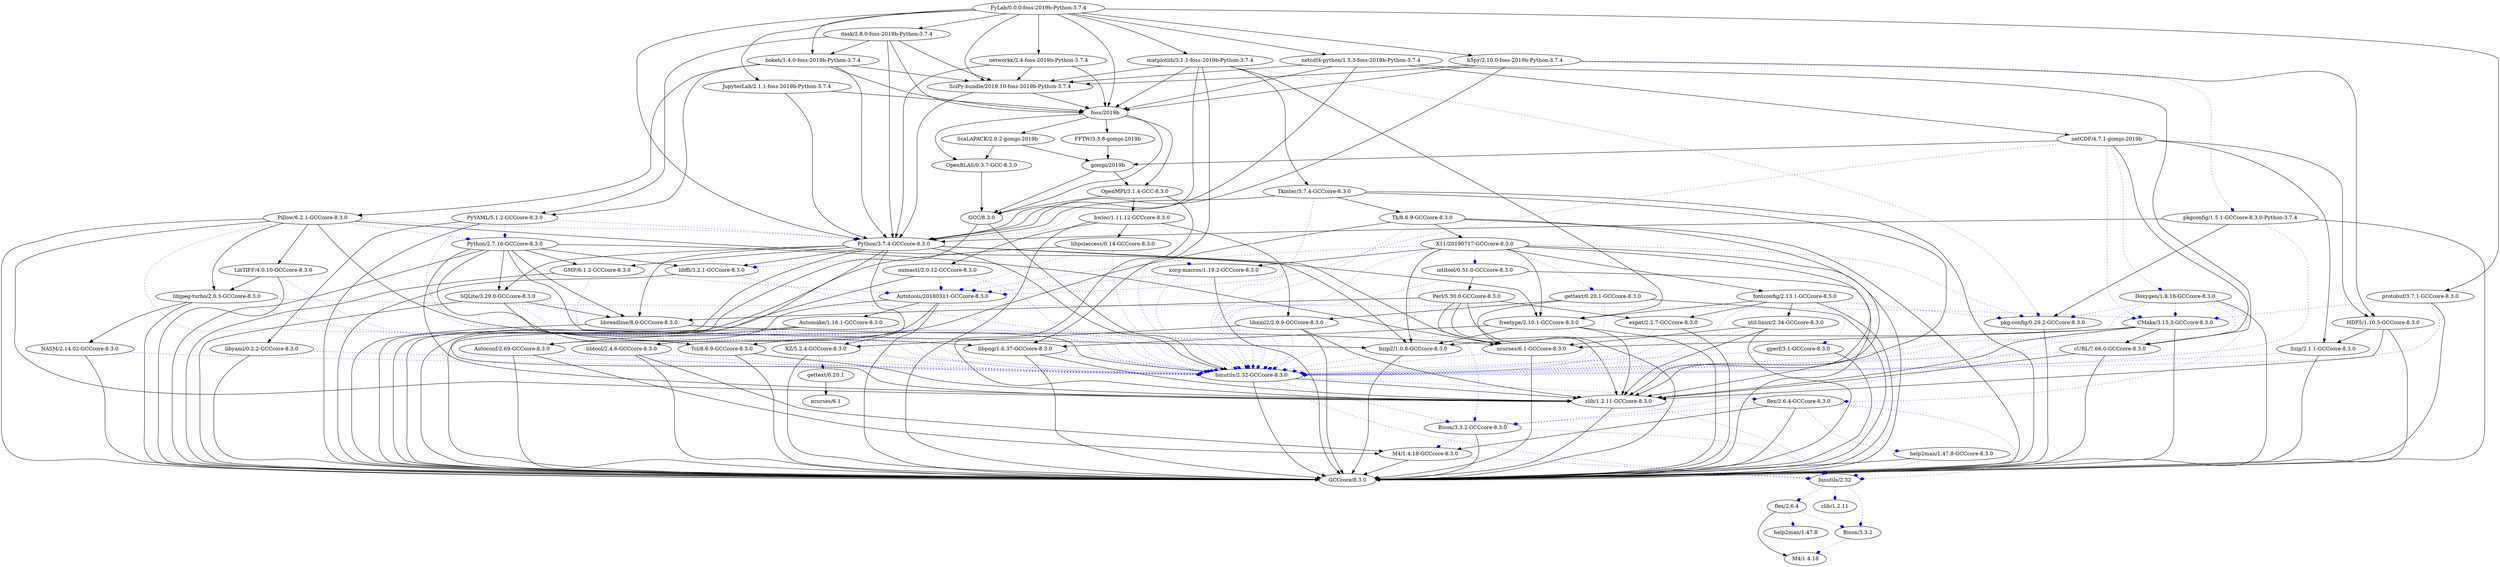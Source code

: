 digraph graphname {
"Automake/1.16.1-GCCcore-8.3.0";
"OpenBLAS/0.3.7-GCC-8.3.0";
"LibTIFF/4.0.10-GCCcore-8.3.0";
"libreadline/8.0-GCCcore-8.3.0";
"libffi/3.2.1-GCCcore-8.3.0";
"CMake/3.15.3-GCCcore-8.3.0";
"libjpeg-turbo/2.0.3-GCCcore-8.3.0";
"GCCcore/8.3.0";
"Autoconf/2.69-GCCcore-8.3.0";
"gperf/3.1-GCCcore-8.3.0";
"ncurses/6.1-GCCcore-8.3.0";
"cURL/7.66.0-GCCcore-8.3.0";
"pkgconfig/1.5.1-GCCcore-8.3.0-Python-3.7.4";
"pkg-config/0.29.2-GCCcore-8.3.0";
"hwloc/1.11.12-GCCcore-8.3.0";
"Tkinter/3.7.4-GCCcore-8.3.0";
"Python/2.7.16-GCCcore-8.3.0";
"netCDF/4.7.1-gompi-2019b";
"netcdf4-python/1.5.3-foss-2019b-Python-3.7.4";
"XZ/5.2.4-GCCcore-8.3.0";
"libxml2/2.9.9-GCCcore-8.3.0";
"flex/2.6.4-GCCcore-8.3.0";
"binutils/2.32-GCCcore-8.3.0";
"libtool/2.4.6-GCCcore-8.3.0";
"help2man/1.47.8-GCCcore-8.3.0";
"fontconfig/2.13.1-GCCcore-8.3.0";
"help2man/1.47.8";
"libpciaccess/0.14-GCCcore-8.3.0";
"JupyterLab/2.1.1-foss-2019b-Python-3.7.4";
"libpng/1.6.37-GCCcore-8.3.0";
"SciPy-bundle/2019.10-foss-2019b-Python-3.7.4";
"NASM/2.14.02-GCCcore-8.3.0";
"GCC/8.3.0";
"libyaml/0.2.2-GCCcore-8.3.0";
"M4/1.4.18";
"freetype/2.10.1-GCCcore-8.3.0";
"PyYAML/5.1.2-GCCcore-8.3.0";
"dask/2.8.0-foss-2019b-Python-3.7.4";
"Autotools/20180311-GCCcore-8.3.0";
"ncurses/6.1";
"OpenMPI/3.1.4-GCC-8.3.0";
"numactl/2.0.12-GCCcore-8.3.0";
"Pillow/6.2.1-GCCcore-8.3.0";
"binutils/2.32";
"foss/2019b";
"util-linux/2.34-GCCcore-8.3.0";
"GMP/6.1.2-GCCcore-8.3.0";
"Perl/5.30.0-GCCcore-8.3.0";
"Python/3.7.4-GCCcore-8.3.0";
"Tk/8.6.9-GCCcore-8.3.0";
"Bison/3.3.2-GCCcore-8.3.0";
"gettext/0.20.1-GCCcore-8.3.0";
"X11/20190717-GCCcore-8.3.0";
"zlib/1.2.11-GCCcore-8.3.0";
"gompi/2019b";
"h5py/2.10.0-foss-2019b-Python-3.7.4";
"xorg-macros/1.19.2-GCCcore-8.3.0";
"ScaLAPACK/2.0.2-gompi-2019b";
"Bison/3.3.2";
"bokeh/1.4.0-foss-2019b-Python-3.7.4";
"FyLab/0.0.0-foss-2019b-Python-3.7.4";
"HDF5/1.10.5-GCCcore-8.3.0";
"matplotlib/3.1.1-foss-2019b-Python-3.7.4";
"networkx/2.4-foss-2019b-Python-3.7.4";
"expat/2.2.7-GCCcore-8.3.0";
"FFTW/3.3.8-gompi-2019b";
"protobuf/3.7.1-GCCcore-8.3.0";
"Doxygen/1.8.16-GCCcore-8.3.0";
"bzip2/1.0.8-GCCcore-8.3.0";
"Tcl/8.6.9-GCCcore-8.3.0";
"SQLite/3.29.0-GCCcore-8.3.0";
"gettext/0.20.1";
"intltool/0.51.0-GCCcore-8.3.0";
"Szip/2.1.1-GCCcore-8.3.0";
"M4/1.4.18-GCCcore-8.3.0";
"zlib/1.2.11";
"flex/2.6.4";
"Automake/1.16.1-GCCcore-8.3.0" -> "binutils/2.32-GCCcore-8.3.0"  [arrowhead=diamond, color=blue, style=dotted];
"Automake/1.16.1-GCCcore-8.3.0" -> "Autoconf/2.69-GCCcore-8.3.0";
"Automake/1.16.1-GCCcore-8.3.0" -> "GCCcore/8.3.0";
"OpenBLAS/0.3.7-GCC-8.3.0" -> "GCC/8.3.0";
"LibTIFF/4.0.10-GCCcore-8.3.0" -> "binutils/2.32-GCCcore-8.3.0"  [arrowhead=diamond, color=blue, style=dotted];
"LibTIFF/4.0.10-GCCcore-8.3.0" -> "libjpeg-turbo/2.0.3-GCCcore-8.3.0";
"LibTIFF/4.0.10-GCCcore-8.3.0" -> "GCCcore/8.3.0";
"libreadline/8.0-GCCcore-8.3.0" -> "binutils/2.32-GCCcore-8.3.0"  [arrowhead=diamond, color=blue, style=dotted];
"libreadline/8.0-GCCcore-8.3.0" -> "ncurses/6.1-GCCcore-8.3.0";
"libreadline/8.0-GCCcore-8.3.0" -> "GCCcore/8.3.0";
"libffi/3.2.1-GCCcore-8.3.0" -> "binutils/2.32-GCCcore-8.3.0"  [arrowhead=diamond, color=blue, style=dotted];
"libffi/3.2.1-GCCcore-8.3.0" -> "GCCcore/8.3.0";
"CMake/3.15.3-GCCcore-8.3.0" -> "binutils/2.32-GCCcore-8.3.0"  [arrowhead=diamond, color=blue, style=dotted];
"CMake/3.15.3-GCCcore-8.3.0" -> "ncurses/6.1-GCCcore-8.3.0";
"CMake/3.15.3-GCCcore-8.3.0" -> "zlib/1.2.11-GCCcore-8.3.0";
"CMake/3.15.3-GCCcore-8.3.0" -> "bzip2/1.0.8-GCCcore-8.3.0";
"CMake/3.15.3-GCCcore-8.3.0" -> "cURL/7.66.0-GCCcore-8.3.0";
"CMake/3.15.3-GCCcore-8.3.0" -> "GCCcore/8.3.0";
"libjpeg-turbo/2.0.3-GCCcore-8.3.0" -> "CMake/3.15.3-GCCcore-8.3.0"  [arrowhead=diamond, color=blue, style=dotted];
"libjpeg-turbo/2.0.3-GCCcore-8.3.0" -> "binutils/2.32-GCCcore-8.3.0"  [arrowhead=diamond, color=blue, style=dotted];
"libjpeg-turbo/2.0.3-GCCcore-8.3.0" -> "NASM/2.14.02-GCCcore-8.3.0";
"libjpeg-turbo/2.0.3-GCCcore-8.3.0" -> "GCCcore/8.3.0";
"Autoconf/2.69-GCCcore-8.3.0" -> "binutils/2.32-GCCcore-8.3.0"  [arrowhead=diamond, color=blue, style=dotted];
"Autoconf/2.69-GCCcore-8.3.0" -> "M4/1.4.18-GCCcore-8.3.0";
"Autoconf/2.69-GCCcore-8.3.0" -> "GCCcore/8.3.0";
"gperf/3.1-GCCcore-8.3.0" -> "binutils/2.32-GCCcore-8.3.0"  [arrowhead=diamond, color=blue, style=dotted];
"gperf/3.1-GCCcore-8.3.0" -> "GCCcore/8.3.0";
"ncurses/6.1-GCCcore-8.3.0" -> "binutils/2.32-GCCcore-8.3.0"  [arrowhead=diamond, color=blue, style=dotted];
"ncurses/6.1-GCCcore-8.3.0" -> "GCCcore/8.3.0";
"cURL/7.66.0-GCCcore-8.3.0" -> "binutils/2.32-GCCcore-8.3.0"  [arrowhead=diamond, color=blue, style=dotted];
"cURL/7.66.0-GCCcore-8.3.0" -> "zlib/1.2.11-GCCcore-8.3.0";
"cURL/7.66.0-GCCcore-8.3.0" -> "GCCcore/8.3.0";
"pkgconfig/1.5.1-GCCcore-8.3.0-Python-3.7.4" -> "binutils/2.32-GCCcore-8.3.0"  [arrowhead=diamond, color=blue, style=dotted];
"pkgconfig/1.5.1-GCCcore-8.3.0-Python-3.7.4" -> "Python/3.7.4-GCCcore-8.3.0";
"pkgconfig/1.5.1-GCCcore-8.3.0-Python-3.7.4" -> "pkg-config/0.29.2-GCCcore-8.3.0";
"pkgconfig/1.5.1-GCCcore-8.3.0-Python-3.7.4" -> "GCCcore/8.3.0";
"pkg-config/0.29.2-GCCcore-8.3.0" -> "binutils/2.32-GCCcore-8.3.0"  [arrowhead=diamond, color=blue, style=dotted];
"pkg-config/0.29.2-GCCcore-8.3.0" -> "GCCcore/8.3.0";
"hwloc/1.11.12-GCCcore-8.3.0" -> "binutils/2.32-GCCcore-8.3.0"  [arrowhead=diamond, color=blue, style=dotted];
"hwloc/1.11.12-GCCcore-8.3.0" -> "numactl/2.0.12-GCCcore-8.3.0";
"hwloc/1.11.12-GCCcore-8.3.0" -> "libxml2/2.9.9-GCCcore-8.3.0";
"hwloc/1.11.12-GCCcore-8.3.0" -> "libpciaccess/0.14-GCCcore-8.3.0";
"hwloc/1.11.12-GCCcore-8.3.0" -> "GCCcore/8.3.0";
"Tkinter/3.7.4-GCCcore-8.3.0" -> "binutils/2.32-GCCcore-8.3.0"  [arrowhead=diamond, color=blue, style=dotted];
"Tkinter/3.7.4-GCCcore-8.3.0" -> "libffi/3.2.1-GCCcore-8.3.0"  [arrowhead=diamond, color=blue, style=dotted];
"Tkinter/3.7.4-GCCcore-8.3.0" -> "Python/3.7.4-GCCcore-8.3.0";
"Tkinter/3.7.4-GCCcore-8.3.0" -> "Tk/8.6.9-GCCcore-8.3.0";
"Tkinter/3.7.4-GCCcore-8.3.0" -> "zlib/1.2.11-GCCcore-8.3.0";
"Tkinter/3.7.4-GCCcore-8.3.0" -> "GCCcore/8.3.0";
"Python/2.7.16-GCCcore-8.3.0" -> "binutils/2.32-GCCcore-8.3.0";
"Python/2.7.16-GCCcore-8.3.0" -> "bzip2/1.0.8-GCCcore-8.3.0";
"Python/2.7.16-GCCcore-8.3.0" -> "zlib/1.2.11-GCCcore-8.3.0";
"Python/2.7.16-GCCcore-8.3.0" -> "libreadline/8.0-GCCcore-8.3.0";
"Python/2.7.16-GCCcore-8.3.0" -> "ncurses/6.1-GCCcore-8.3.0";
"Python/2.7.16-GCCcore-8.3.0" -> "SQLite/3.29.0-GCCcore-8.3.0";
"Python/2.7.16-GCCcore-8.3.0" -> "GMP/6.1.2-GCCcore-8.3.0";
"Python/2.7.16-GCCcore-8.3.0" -> "libffi/3.2.1-GCCcore-8.3.0";
"Python/2.7.16-GCCcore-8.3.0" -> "GCCcore/8.3.0";
"netCDF/4.7.1-gompi-2019b" -> "Autotools/20180311-GCCcore-8.3.0"  [arrowhead=diamond, color=blue, style=dotted];
"netCDF/4.7.1-gompi-2019b" -> "CMake/3.15.3-GCCcore-8.3.0"  [arrowhead=diamond, color=blue, style=dotted];
"netCDF/4.7.1-gompi-2019b" -> "Doxygen/1.8.16-GCCcore-8.3.0"  [arrowhead=diamond, color=blue, style=dotted];
"netCDF/4.7.1-gompi-2019b" -> "HDF5/1.10.5-GCCcore-8.3.0";
"netCDF/4.7.1-gompi-2019b" -> "cURL/7.66.0-GCCcore-8.3.0";
"netCDF/4.7.1-gompi-2019b" -> "Szip/2.1.1-GCCcore-8.3.0";
"netCDF/4.7.1-gompi-2019b" -> "gompi/2019b";
"netcdf4-python/1.5.3-foss-2019b-Python-3.7.4" -> "Python/3.7.4-GCCcore-8.3.0";
"netcdf4-python/1.5.3-foss-2019b-Python-3.7.4" -> "SciPy-bundle/2019.10-foss-2019b-Python-3.7.4";
"netcdf4-python/1.5.3-foss-2019b-Python-3.7.4" -> "netCDF/4.7.1-gompi-2019b";
"netcdf4-python/1.5.3-foss-2019b-Python-3.7.4" -> "cURL/7.66.0-GCCcore-8.3.0";
"netcdf4-python/1.5.3-foss-2019b-Python-3.7.4" -> "foss/2019b";
"XZ/5.2.4-GCCcore-8.3.0" -> "gettext/0.20.1"  [arrowhead=diamond, color=blue, style=dotted];
"XZ/5.2.4-GCCcore-8.3.0" -> "binutils/2.32-GCCcore-8.3.0"  [arrowhead=diamond, color=blue, style=dotted];
"XZ/5.2.4-GCCcore-8.3.0" -> "GCCcore/8.3.0";
"libxml2/2.9.9-GCCcore-8.3.0" -> "binutils/2.32-GCCcore-8.3.0"  [arrowhead=diamond, color=blue, style=dotted];
"libxml2/2.9.9-GCCcore-8.3.0" -> "XZ/5.2.4-GCCcore-8.3.0";
"libxml2/2.9.9-GCCcore-8.3.0" -> "zlib/1.2.11-GCCcore-8.3.0";
"libxml2/2.9.9-GCCcore-8.3.0" -> "GCCcore/8.3.0";
"flex/2.6.4-GCCcore-8.3.0" -> "Bison/3.3.2-GCCcore-8.3.0"  [arrowhead=diamond, color=blue, style=dotted];
"flex/2.6.4-GCCcore-8.3.0" -> "help2man/1.47.8-GCCcore-8.3.0"  [arrowhead=diamond, color=blue, style=dotted];
"flex/2.6.4-GCCcore-8.3.0" -> "binutils/2.32"  [arrowhead=diamond, color=blue, style=dotted];
"flex/2.6.4-GCCcore-8.3.0" -> "M4/1.4.18-GCCcore-8.3.0";
"flex/2.6.4-GCCcore-8.3.0" -> "GCCcore/8.3.0";
"binutils/2.32-GCCcore-8.3.0" -> "flex/2.6.4-GCCcore-8.3.0"  [arrowhead=diamond, color=blue, style=dotted];
"binutils/2.32-GCCcore-8.3.0" -> "Bison/3.3.2-GCCcore-8.3.0"  [arrowhead=diamond, color=blue, style=dotted];
"binutils/2.32-GCCcore-8.3.0" -> "binutils/2.32"  [arrowhead=diamond, color=blue, style=dotted];
"binutils/2.32-GCCcore-8.3.0" -> "zlib/1.2.11-GCCcore-8.3.0";
"binutils/2.32-GCCcore-8.3.0" -> "GCCcore/8.3.0";
"libtool/2.4.6-GCCcore-8.3.0" -> "binutils/2.32-GCCcore-8.3.0"  [arrowhead=diamond, color=blue, style=dotted];
"libtool/2.4.6-GCCcore-8.3.0" -> "M4/1.4.18-GCCcore-8.3.0";
"libtool/2.4.6-GCCcore-8.3.0" -> "GCCcore/8.3.0";
"help2man/1.47.8-GCCcore-8.3.0" -> "binutils/2.32"  [arrowhead=diamond, color=blue, style=dotted];
"help2man/1.47.8-GCCcore-8.3.0" -> "GCCcore/8.3.0";
"fontconfig/2.13.1-GCCcore-8.3.0" -> "binutils/2.32-GCCcore-8.3.0"  [arrowhead=diamond, color=blue, style=dotted];
"fontconfig/2.13.1-GCCcore-8.3.0" -> "gperf/3.1-GCCcore-8.3.0"  [arrowhead=diamond, color=blue, style=dotted];
"fontconfig/2.13.1-GCCcore-8.3.0" -> "pkg-config/0.29.2-GCCcore-8.3.0"  [arrowhead=diamond, color=blue, style=dotted];
"fontconfig/2.13.1-GCCcore-8.3.0" -> "expat/2.2.7-GCCcore-8.3.0";
"fontconfig/2.13.1-GCCcore-8.3.0" -> "freetype/2.10.1-GCCcore-8.3.0";
"fontconfig/2.13.1-GCCcore-8.3.0" -> "util-linux/2.34-GCCcore-8.3.0";
"fontconfig/2.13.1-GCCcore-8.3.0" -> "GCCcore/8.3.0";
"libpciaccess/0.14-GCCcore-8.3.0" -> "binutils/2.32-GCCcore-8.3.0"  [arrowhead=diamond, color=blue, style=dotted];
"libpciaccess/0.14-GCCcore-8.3.0" -> "Autotools/20180311-GCCcore-8.3.0"  [arrowhead=diamond, color=blue, style=dotted];
"libpciaccess/0.14-GCCcore-8.3.0" -> "xorg-macros/1.19.2-GCCcore-8.3.0"  [arrowhead=diamond, color=blue, style=dotted];
"libpciaccess/0.14-GCCcore-8.3.0" -> "GCCcore/8.3.0";
"JupyterLab/2.1.1-foss-2019b-Python-3.7.4" -> "Python/3.7.4-GCCcore-8.3.0";
"JupyterLab/2.1.1-foss-2019b-Python-3.7.4" -> "foss/2019b";
"libpng/1.6.37-GCCcore-8.3.0" -> "binutils/2.32-GCCcore-8.3.0"  [arrowhead=diamond, color=blue, style=dotted];
"libpng/1.6.37-GCCcore-8.3.0" -> "zlib/1.2.11-GCCcore-8.3.0";
"libpng/1.6.37-GCCcore-8.3.0" -> "GCCcore/8.3.0";
"SciPy-bundle/2019.10-foss-2019b-Python-3.7.4" -> "Python/3.7.4-GCCcore-8.3.0";
"SciPy-bundle/2019.10-foss-2019b-Python-3.7.4" -> "foss/2019b";
"NASM/2.14.02-GCCcore-8.3.0" -> "binutils/2.32-GCCcore-8.3.0"  [arrowhead=diamond, color=blue, style=dotted];
"NASM/2.14.02-GCCcore-8.3.0" -> "GCCcore/8.3.0";
"GCC/8.3.0" -> "GCCcore/8.3.0";
"GCC/8.3.0" -> "binutils/2.32-GCCcore-8.3.0";
"libyaml/0.2.2-GCCcore-8.3.0" -> "binutils/2.32-GCCcore-8.3.0"  [arrowhead=diamond, color=blue, style=dotted];
"libyaml/0.2.2-GCCcore-8.3.0" -> "GCCcore/8.3.0";
"freetype/2.10.1-GCCcore-8.3.0" -> "binutils/2.32-GCCcore-8.3.0"  [arrowhead=diamond, color=blue, style=dotted];
"freetype/2.10.1-GCCcore-8.3.0" -> "bzip2/1.0.8-GCCcore-8.3.0";
"freetype/2.10.1-GCCcore-8.3.0" -> "libpng/1.6.37-GCCcore-8.3.0";
"freetype/2.10.1-GCCcore-8.3.0" -> "zlib/1.2.11-GCCcore-8.3.0";
"freetype/2.10.1-GCCcore-8.3.0" -> "GCCcore/8.3.0";
"PyYAML/5.1.2-GCCcore-8.3.0" -> "Python/3.7.4-GCCcore-8.3.0"  [arrowhead=diamond, color=blue, style=dotted];
"PyYAML/5.1.2-GCCcore-8.3.0" -> "binutils/2.32-GCCcore-8.3.0"  [arrowhead=diamond, color=blue, style=dotted];
"PyYAML/5.1.2-GCCcore-8.3.0" -> "Python/2.7.16-GCCcore-8.3.0"  [arrowhead=diamond, color=blue, style=dotted];
"PyYAML/5.1.2-GCCcore-8.3.0" -> "libyaml/0.2.2-GCCcore-8.3.0";
"PyYAML/5.1.2-GCCcore-8.3.0" -> "GCCcore/8.3.0";
"dask/2.8.0-foss-2019b-Python-3.7.4" -> "Python/3.7.4-GCCcore-8.3.0";
"dask/2.8.0-foss-2019b-Python-3.7.4" -> "PyYAML/5.1.2-GCCcore-8.3.0";
"dask/2.8.0-foss-2019b-Python-3.7.4" -> "SciPy-bundle/2019.10-foss-2019b-Python-3.7.4";
"dask/2.8.0-foss-2019b-Python-3.7.4" -> "bokeh/1.4.0-foss-2019b-Python-3.7.4";
"dask/2.8.0-foss-2019b-Python-3.7.4" -> "foss/2019b";
"Autotools/20180311-GCCcore-8.3.0" -> "Autoconf/2.69-GCCcore-8.3.0";
"Autotools/20180311-GCCcore-8.3.0" -> "Automake/1.16.1-GCCcore-8.3.0";
"Autotools/20180311-GCCcore-8.3.0" -> "libtool/2.4.6-GCCcore-8.3.0";
"Autotools/20180311-GCCcore-8.3.0" -> "GCCcore/8.3.0";
"OpenMPI/3.1.4-GCC-8.3.0" -> "zlib/1.2.11-GCCcore-8.3.0";
"OpenMPI/3.1.4-GCC-8.3.0" -> "hwloc/1.11.12-GCCcore-8.3.0";
"OpenMPI/3.1.4-GCC-8.3.0" -> "GCC/8.3.0";
"numactl/2.0.12-GCCcore-8.3.0" -> "binutils/2.32-GCCcore-8.3.0"  [arrowhead=diamond, color=blue, style=dotted];
"numactl/2.0.12-GCCcore-8.3.0" -> "Autotools/20180311-GCCcore-8.3.0"  [arrowhead=diamond, color=blue, style=dotted];
"numactl/2.0.12-GCCcore-8.3.0" -> "GCCcore/8.3.0";
"Pillow/6.2.1-GCCcore-8.3.0" -> "Python/3.7.4-GCCcore-8.3.0"  [arrowhead=diamond, color=blue, style=dotted];
"Pillow/6.2.1-GCCcore-8.3.0" -> "binutils/2.32-GCCcore-8.3.0"  [arrowhead=diamond, color=blue, style=dotted];
"Pillow/6.2.1-GCCcore-8.3.0" -> "Python/2.7.16-GCCcore-8.3.0"  [arrowhead=diamond, color=blue, style=dotted];
"Pillow/6.2.1-GCCcore-8.3.0" -> "libjpeg-turbo/2.0.3-GCCcore-8.3.0";
"Pillow/6.2.1-GCCcore-8.3.0" -> "libpng/1.6.37-GCCcore-8.3.0";
"Pillow/6.2.1-GCCcore-8.3.0" -> "zlib/1.2.11-GCCcore-8.3.0";
"Pillow/6.2.1-GCCcore-8.3.0" -> "LibTIFF/4.0.10-GCCcore-8.3.0";
"Pillow/6.2.1-GCCcore-8.3.0" -> "freetype/2.10.1-GCCcore-8.3.0";
"Pillow/6.2.1-GCCcore-8.3.0" -> "GCCcore/8.3.0";
"binutils/2.32" -> "flex/2.6.4"  [arrowhead=diamond, color=blue, style=dotted];
"binutils/2.32" -> "Bison/3.3.2"  [arrowhead=diamond, color=blue, style=dotted];
"binutils/2.32" -> "zlib/1.2.11"  [arrowhead=diamond, color=blue, style=dotted];
"foss/2019b" -> "GCC/8.3.0";
"foss/2019b" -> "OpenMPI/3.1.4-GCC-8.3.0";
"foss/2019b" -> "OpenBLAS/0.3.7-GCC-8.3.0";
"foss/2019b" -> "FFTW/3.3.8-gompi-2019b";
"foss/2019b" -> "ScaLAPACK/2.0.2-gompi-2019b";
"util-linux/2.34-GCCcore-8.3.0" -> "binutils/2.32-GCCcore-8.3.0"  [arrowhead=diamond, color=blue, style=dotted];
"util-linux/2.34-GCCcore-8.3.0" -> "ncurses/6.1-GCCcore-8.3.0";
"util-linux/2.34-GCCcore-8.3.0" -> "zlib/1.2.11-GCCcore-8.3.0";
"util-linux/2.34-GCCcore-8.3.0" -> "GCCcore/8.3.0";
"GMP/6.1.2-GCCcore-8.3.0" -> "Autotools/20180311-GCCcore-8.3.0"  [arrowhead=diamond, color=blue, style=dotted];
"GMP/6.1.2-GCCcore-8.3.0" -> "binutils/2.32-GCCcore-8.3.0"  [arrowhead=diamond, color=blue, style=dotted];
"GMP/6.1.2-GCCcore-8.3.0" -> "GCCcore/8.3.0";
"Perl/5.30.0-GCCcore-8.3.0" -> "binutils/2.32-GCCcore-8.3.0"  [arrowhead=diamond, color=blue, style=dotted];
"Perl/5.30.0-GCCcore-8.3.0" -> "zlib/1.2.11-GCCcore-8.3.0";
"Perl/5.30.0-GCCcore-8.3.0" -> "expat/2.2.7-GCCcore-8.3.0";
"Perl/5.30.0-GCCcore-8.3.0" -> "ncurses/6.1-GCCcore-8.3.0";
"Perl/5.30.0-GCCcore-8.3.0" -> "libreadline/8.0-GCCcore-8.3.0";
"Perl/5.30.0-GCCcore-8.3.0" -> "GCCcore/8.3.0";
"Python/3.7.4-GCCcore-8.3.0" -> "binutils/2.32-GCCcore-8.3.0";
"Python/3.7.4-GCCcore-8.3.0" -> "bzip2/1.0.8-GCCcore-8.3.0";
"Python/3.7.4-GCCcore-8.3.0" -> "zlib/1.2.11-GCCcore-8.3.0";
"Python/3.7.4-GCCcore-8.3.0" -> "libreadline/8.0-GCCcore-8.3.0";
"Python/3.7.4-GCCcore-8.3.0" -> "ncurses/6.1-GCCcore-8.3.0";
"Python/3.7.4-GCCcore-8.3.0" -> "SQLite/3.29.0-GCCcore-8.3.0";
"Python/3.7.4-GCCcore-8.3.0" -> "XZ/5.2.4-GCCcore-8.3.0";
"Python/3.7.4-GCCcore-8.3.0" -> "GMP/6.1.2-GCCcore-8.3.0";
"Python/3.7.4-GCCcore-8.3.0" -> "libffi/3.2.1-GCCcore-8.3.0";
"Python/3.7.4-GCCcore-8.3.0" -> "GCCcore/8.3.0";
"Tk/8.6.9-GCCcore-8.3.0" -> "binutils/2.32-GCCcore-8.3.0"  [arrowhead=diamond, color=blue, style=dotted];
"Tk/8.6.9-GCCcore-8.3.0" -> "Tcl/8.6.9-GCCcore-8.3.0";
"Tk/8.6.9-GCCcore-8.3.0" -> "X11/20190717-GCCcore-8.3.0";
"Tk/8.6.9-GCCcore-8.3.0" -> "zlib/1.2.11-GCCcore-8.3.0";
"Tk/8.6.9-GCCcore-8.3.0" -> "GCCcore/8.3.0";
"Bison/3.3.2-GCCcore-8.3.0" -> "M4/1.4.18-GCCcore-8.3.0"  [arrowhead=diamond, color=blue, style=dotted];
"Bison/3.3.2-GCCcore-8.3.0" -> "binutils/2.32"  [arrowhead=diamond, color=blue, style=dotted];
"Bison/3.3.2-GCCcore-8.3.0" -> "GCCcore/8.3.0";
"gettext/0.20.1-GCCcore-8.3.0" -> "binutils/2.32-GCCcore-8.3.0"  [arrowhead=diamond, color=blue, style=dotted];
"gettext/0.20.1-GCCcore-8.3.0" -> "libxml2/2.9.9-GCCcore-8.3.0";
"gettext/0.20.1-GCCcore-8.3.0" -> "ncurses/6.1-GCCcore-8.3.0";
"gettext/0.20.1-GCCcore-8.3.0" -> "GCCcore/8.3.0";
"X11/20190717-GCCcore-8.3.0" -> "binutils/2.32-GCCcore-8.3.0"  [arrowhead=diamond, color=blue, style=dotted];
"X11/20190717-GCCcore-8.3.0" -> "Autotools/20180311-GCCcore-8.3.0"  [arrowhead=diamond, color=blue, style=dotted];
"X11/20190717-GCCcore-8.3.0" -> "Bison/3.3.2-GCCcore-8.3.0"  [arrowhead=diamond, color=blue, style=dotted];
"X11/20190717-GCCcore-8.3.0" -> "gettext/0.20.1-GCCcore-8.3.0"  [arrowhead=diamond, color=blue, style=dotted];
"X11/20190717-GCCcore-8.3.0" -> "pkg-config/0.29.2-GCCcore-8.3.0"  [arrowhead=diamond, color=blue, style=dotted];
"X11/20190717-GCCcore-8.3.0" -> "intltool/0.51.0-GCCcore-8.3.0"  [arrowhead=diamond, color=blue, style=dotted];
"X11/20190717-GCCcore-8.3.0" -> "bzip2/1.0.8-GCCcore-8.3.0";
"X11/20190717-GCCcore-8.3.0" -> "fontconfig/2.13.1-GCCcore-8.3.0";
"X11/20190717-GCCcore-8.3.0" -> "freetype/2.10.1-GCCcore-8.3.0";
"X11/20190717-GCCcore-8.3.0" -> "zlib/1.2.11-GCCcore-8.3.0";
"X11/20190717-GCCcore-8.3.0" -> "xorg-macros/1.19.2-GCCcore-8.3.0";
"X11/20190717-GCCcore-8.3.0" -> "GCCcore/8.3.0";
"zlib/1.2.11-GCCcore-8.3.0" -> "binutils/2.32"  [arrowhead=diamond, color=blue, style=dotted];
"zlib/1.2.11-GCCcore-8.3.0" -> "GCCcore/8.3.0";
"gompi/2019b" -> "GCC/8.3.0";
"gompi/2019b" -> "OpenMPI/3.1.4-GCC-8.3.0";
"h5py/2.10.0-foss-2019b-Python-3.7.4" -> "pkgconfig/1.5.1-GCCcore-8.3.0-Python-3.7.4"  [arrowhead=diamond, color=blue, style=dotted];
"h5py/2.10.0-foss-2019b-Python-3.7.4" -> "Python/3.7.4-GCCcore-8.3.0";
"h5py/2.10.0-foss-2019b-Python-3.7.4" -> "SciPy-bundle/2019.10-foss-2019b-Python-3.7.4";
"h5py/2.10.0-foss-2019b-Python-3.7.4" -> "HDF5/1.10.5-GCCcore-8.3.0";
"h5py/2.10.0-foss-2019b-Python-3.7.4" -> "foss/2019b";
"xorg-macros/1.19.2-GCCcore-8.3.0" -> "binutils/2.32-GCCcore-8.3.0"  [arrowhead=diamond, color=blue, style=dotted];
"xorg-macros/1.19.2-GCCcore-8.3.0" -> "Autotools/20180311-GCCcore-8.3.0"  [arrowhead=diamond, color=blue, style=dotted];
"xorg-macros/1.19.2-GCCcore-8.3.0" -> "GCCcore/8.3.0";
"ScaLAPACK/2.0.2-gompi-2019b" -> "OpenBLAS/0.3.7-GCC-8.3.0";
"ScaLAPACK/2.0.2-gompi-2019b" -> "gompi/2019b";
"Bison/3.3.2" -> "M4/1.4.18"  [arrowhead=diamond, color=blue, style=dotted];
"bokeh/1.4.0-foss-2019b-Python-3.7.4" -> "Python/3.7.4-GCCcore-8.3.0";
"bokeh/1.4.0-foss-2019b-Python-3.7.4" -> "PyYAML/5.1.2-GCCcore-8.3.0";
"bokeh/1.4.0-foss-2019b-Python-3.7.4" -> "Pillow/6.2.1-GCCcore-8.3.0";
"bokeh/1.4.0-foss-2019b-Python-3.7.4" -> "SciPy-bundle/2019.10-foss-2019b-Python-3.7.4";
"bokeh/1.4.0-foss-2019b-Python-3.7.4" -> "foss/2019b";
"FyLab/0.0.0-foss-2019b-Python-3.7.4" -> "Python/3.7.4-GCCcore-8.3.0";
"FyLab/0.0.0-foss-2019b-Python-3.7.4" -> "SciPy-bundle/2019.10-foss-2019b-Python-3.7.4";
"FyLab/0.0.0-foss-2019b-Python-3.7.4" -> "h5py/2.10.0-foss-2019b-Python-3.7.4";
"FyLab/0.0.0-foss-2019b-Python-3.7.4" -> "netcdf4-python/1.5.3-foss-2019b-Python-3.7.4";
"FyLab/0.0.0-foss-2019b-Python-3.7.4" -> "networkx/2.4-foss-2019b-Python-3.7.4";
"FyLab/0.0.0-foss-2019b-Python-3.7.4" -> "matplotlib/3.1.1-foss-2019b-Python-3.7.4";
"FyLab/0.0.0-foss-2019b-Python-3.7.4" -> "bokeh/1.4.0-foss-2019b-Python-3.7.4";
"FyLab/0.0.0-foss-2019b-Python-3.7.4" -> "dask/2.8.0-foss-2019b-Python-3.7.4";
"FyLab/0.0.0-foss-2019b-Python-3.7.4" -> "protobuf/3.7.1-GCCcore-8.3.0";
"FyLab/0.0.0-foss-2019b-Python-3.7.4" -> "JupyterLab/2.1.1-foss-2019b-Python-3.7.4";
"FyLab/0.0.0-foss-2019b-Python-3.7.4" -> "foss/2019b";
"HDF5/1.10.5-GCCcore-8.3.0" -> "zlib/1.2.11-GCCcore-8.3.0";
"HDF5/1.10.5-GCCcore-8.3.0" -> "Szip/2.1.1-GCCcore-8.3.0";
"HDF5/1.10.5-GCCcore-8.3.0" -> "GCCcore/8.3.0";
"matplotlib/3.1.1-foss-2019b-Python-3.7.4" -> "pkg-config/0.29.2-GCCcore-8.3.0"  [arrowhead=diamond, color=blue, style=dotted];
"matplotlib/3.1.1-foss-2019b-Python-3.7.4" -> "Python/3.7.4-GCCcore-8.3.0";
"matplotlib/3.1.1-foss-2019b-Python-3.7.4" -> "SciPy-bundle/2019.10-foss-2019b-Python-3.7.4";
"matplotlib/3.1.1-foss-2019b-Python-3.7.4" -> "libpng/1.6.37-GCCcore-8.3.0";
"matplotlib/3.1.1-foss-2019b-Python-3.7.4" -> "freetype/2.10.1-GCCcore-8.3.0";
"matplotlib/3.1.1-foss-2019b-Python-3.7.4" -> "Tkinter/3.7.4-GCCcore-8.3.0";
"matplotlib/3.1.1-foss-2019b-Python-3.7.4" -> "foss/2019b";
"networkx/2.4-foss-2019b-Python-3.7.4" -> "Python/3.7.4-GCCcore-8.3.0";
"networkx/2.4-foss-2019b-Python-3.7.4" -> "SciPy-bundle/2019.10-foss-2019b-Python-3.7.4";
"networkx/2.4-foss-2019b-Python-3.7.4" -> "foss/2019b";
"expat/2.2.7-GCCcore-8.3.0" -> "binutils/2.32-GCCcore-8.3.0"  [arrowhead=diamond, color=blue, style=dotted];
"expat/2.2.7-GCCcore-8.3.0" -> "GCCcore/8.3.0";
"FFTW/3.3.8-gompi-2019b" -> "gompi/2019b";
"protobuf/3.7.1-GCCcore-8.3.0" -> "binutils/2.32-GCCcore-8.3.0"  [arrowhead=diamond, color=blue, style=dotted];
"protobuf/3.7.1-GCCcore-8.3.0" -> "CMake/3.15.3-GCCcore-8.3.0"  [arrowhead=diamond, color=blue, style=dotted];
"protobuf/3.7.1-GCCcore-8.3.0" -> "GCCcore/8.3.0";
"Doxygen/1.8.16-GCCcore-8.3.0" -> "binutils/2.32-GCCcore-8.3.0"  [arrowhead=diamond, color=blue, style=dotted];
"Doxygen/1.8.16-GCCcore-8.3.0" -> "Bison/3.3.2-GCCcore-8.3.0"  [arrowhead=diamond, color=blue, style=dotted];
"Doxygen/1.8.16-GCCcore-8.3.0" -> "CMake/3.15.3-GCCcore-8.3.0"  [arrowhead=diamond, color=blue, style=dotted];
"Doxygen/1.8.16-GCCcore-8.3.0" -> "flex/2.6.4-GCCcore-8.3.0"  [arrowhead=diamond, color=blue, style=dotted];
"Doxygen/1.8.16-GCCcore-8.3.0" -> "pkg-config/0.29.2-GCCcore-8.3.0"  [arrowhead=diamond, color=blue, style=dotted];
"Doxygen/1.8.16-GCCcore-8.3.0" -> "GCCcore/8.3.0";
"bzip2/1.0.8-GCCcore-8.3.0" -> "binutils/2.32-GCCcore-8.3.0"  [arrowhead=diamond, color=blue, style=dotted];
"bzip2/1.0.8-GCCcore-8.3.0" -> "GCCcore/8.3.0";
"Tcl/8.6.9-GCCcore-8.3.0" -> "binutils/2.32-GCCcore-8.3.0"  [arrowhead=diamond, color=blue, style=dotted];
"Tcl/8.6.9-GCCcore-8.3.0" -> "zlib/1.2.11-GCCcore-8.3.0";
"Tcl/8.6.9-GCCcore-8.3.0" -> "GCCcore/8.3.0";
"SQLite/3.29.0-GCCcore-8.3.0" -> "binutils/2.32-GCCcore-8.3.0"  [arrowhead=diamond, color=blue, style=dotted];
"SQLite/3.29.0-GCCcore-8.3.0" -> "libreadline/8.0-GCCcore-8.3.0";
"SQLite/3.29.0-GCCcore-8.3.0" -> "Tcl/8.6.9-GCCcore-8.3.0";
"SQLite/3.29.0-GCCcore-8.3.0" -> "GCCcore/8.3.0";
"gettext/0.20.1" -> "ncurses/6.1";
"intltool/0.51.0-GCCcore-8.3.0" -> "binutils/2.32-GCCcore-8.3.0"  [arrowhead=diamond, color=blue, style=dotted];
"intltool/0.51.0-GCCcore-8.3.0" -> "Perl/5.30.0-GCCcore-8.3.0";
"intltool/0.51.0-GCCcore-8.3.0" -> "GCCcore/8.3.0";
"Szip/2.1.1-GCCcore-8.3.0" -> "binutils/2.32-GCCcore-8.3.0"  [arrowhead=diamond, color=blue, style=dotted];
"Szip/2.1.1-GCCcore-8.3.0" -> "GCCcore/8.3.0";
"M4/1.4.18-GCCcore-8.3.0" -> "binutils/2.32"  [arrowhead=diamond, color=blue, style=dotted];
"M4/1.4.18-GCCcore-8.3.0" -> "GCCcore/8.3.0";
"flex/2.6.4" -> "Bison/3.3.2"  [arrowhead=diamond, color=blue, style=dotted];
"flex/2.6.4" -> "help2man/1.47.8"  [arrowhead=diamond, color=blue, style=dotted];
"flex/2.6.4" -> "M4/1.4.18";
}
